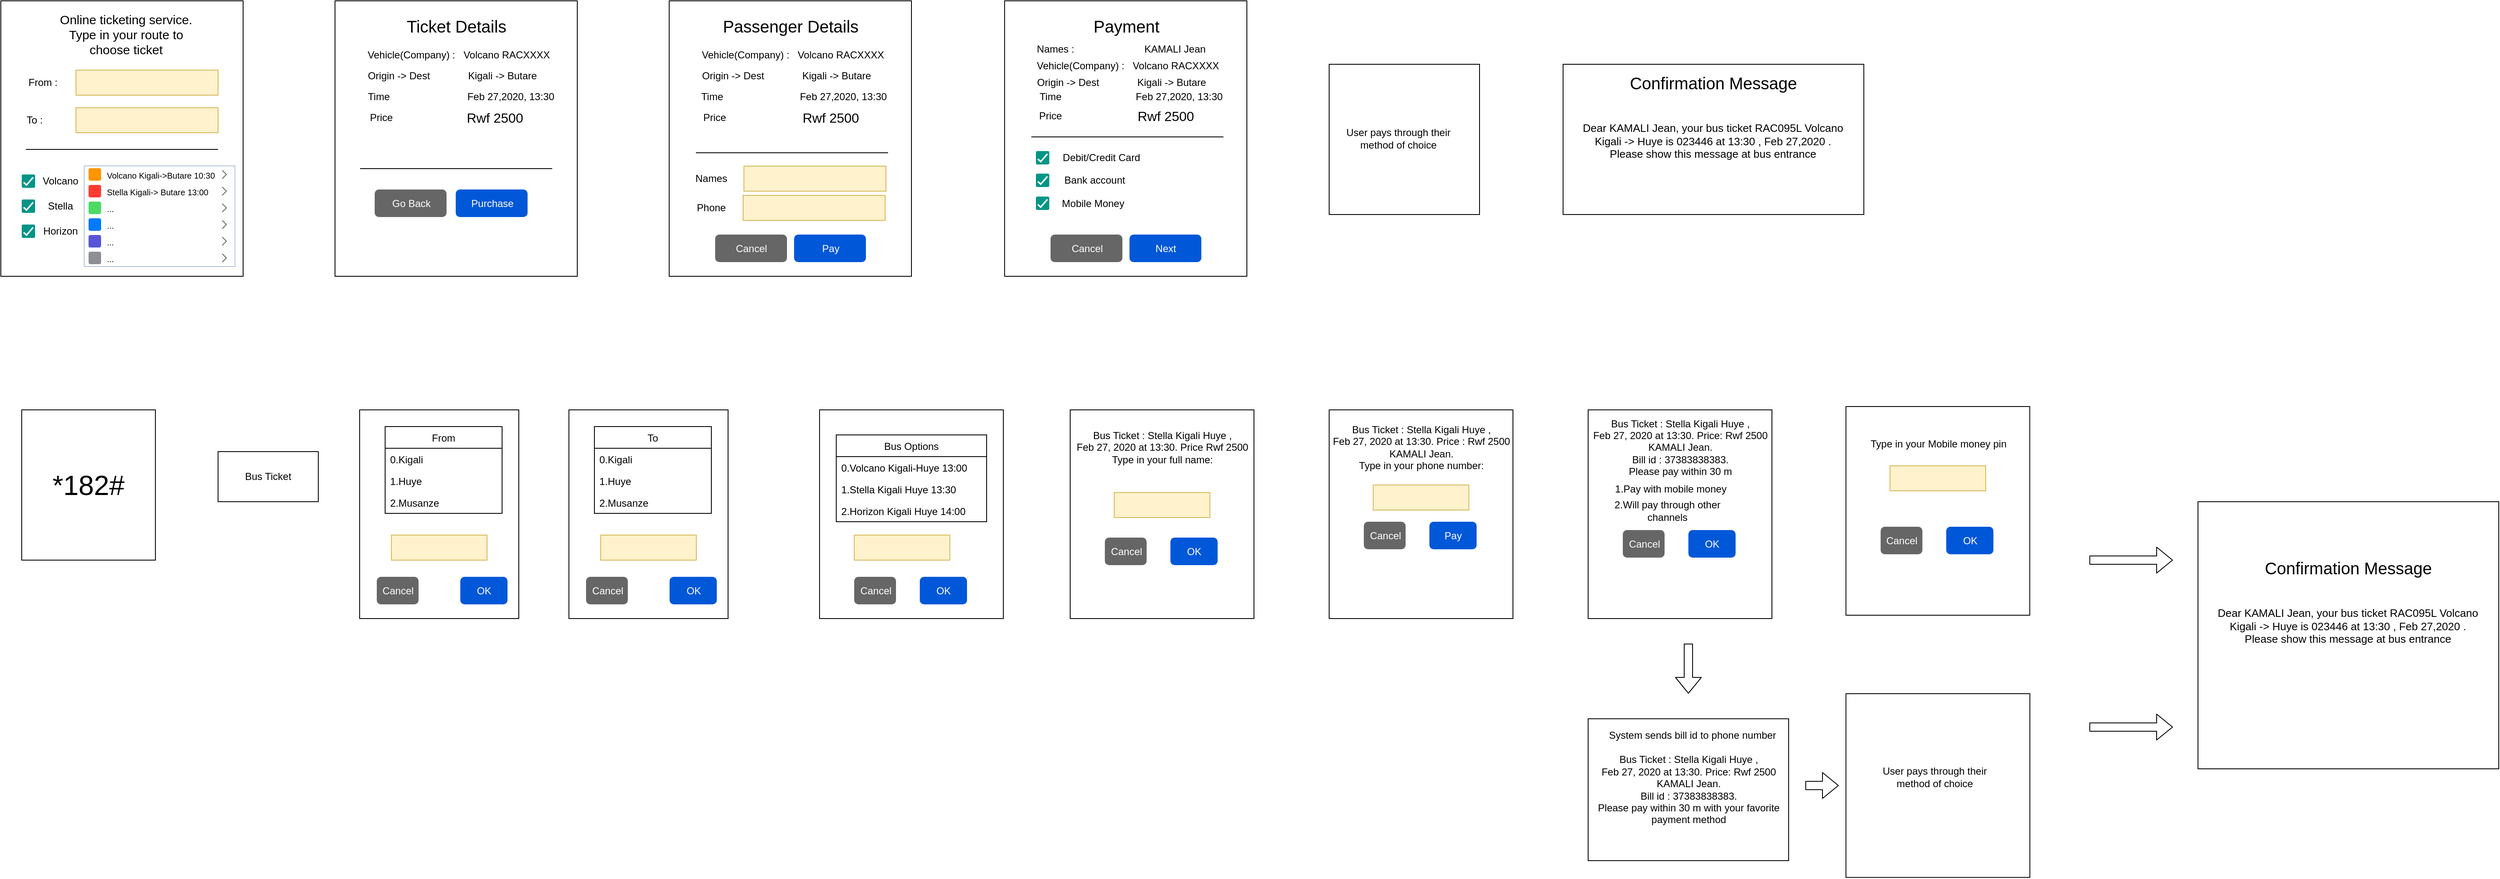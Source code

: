 <mxfile version="14.4.3" type="github">
  <diagram id="mRv1oApL9GqqJDqWDolJ" name="Page-1">
    <mxGraphModel dx="1038" dy="615" grid="1" gridSize="10" guides="1" tooltips="1" connect="1" arrows="1" fold="1" page="1" pageScale="1" pageWidth="3300" pageHeight="4681" math="0" shadow="0">
      <root>
        <mxCell id="0" />
        <mxCell id="1" parent="0" />
        <mxCell id="g60Rn7EZEvnT18-W6jvk-42" value="" style="rounded=0;whiteSpace=wrap;html=1;" parent="1" vertex="1">
          <mxGeometry x="1900" y="106" width="360" height="180" as="geometry" />
        </mxCell>
        <mxCell id="lNPg05Z-FwE8nWvxI-h8-1" value="" style="rounded=0;whiteSpace=wrap;html=1;" parent="1" vertex="1">
          <mxGeometry x="30" y="30" width="290" height="330" as="geometry" />
        </mxCell>
        <mxCell id="lNPg05Z-FwE8nWvxI-h8-3" value="From : " style="text;html=1;resizable=0;autosize=1;align=center;verticalAlign=middle;points=[];fillColor=none;strokeColor=none;rounded=0;" parent="1" vertex="1">
          <mxGeometry x="55" y="118" width="50" height="20" as="geometry" />
        </mxCell>
        <mxCell id="lNPg05Z-FwE8nWvxI-h8-4" value="To : " style="text;html=1;resizable=0;autosize=1;align=center;verticalAlign=middle;points=[];fillColor=none;strokeColor=none;rounded=0;" parent="1" vertex="1">
          <mxGeometry x="55" y="163" width="30" height="20" as="geometry" />
        </mxCell>
        <mxCell id="lNPg05Z-FwE8nWvxI-h8-5" value="" style="rounded=0;whiteSpace=wrap;html=1;fillColor=#fff2cc;strokeColor=#d6b656;" parent="1" vertex="1">
          <mxGeometry x="120" y="113" width="170" height="30" as="geometry" />
        </mxCell>
        <mxCell id="lNPg05Z-FwE8nWvxI-h8-6" value="" style="rounded=0;whiteSpace=wrap;html=1;fillColor=#fff2cc;strokeColor=#d6b656;" parent="1" vertex="1">
          <mxGeometry x="120" y="158" width="170" height="30" as="geometry" />
        </mxCell>
        <mxCell id="lNPg05Z-FwE8nWvxI-h8-7" value="" style="endArrow=none;html=1;" parent="1" edge="1">
          <mxGeometry width="50" height="50" relative="1" as="geometry">
            <mxPoint x="60" y="208" as="sourcePoint" />
            <mxPoint x="290" y="208" as="targetPoint" />
          </mxGeometry>
        </mxCell>
        <mxCell id="lNPg05Z-FwE8nWvxI-h8-8" value="" style="dashed=0;labelPosition=right;align=left;shape=mxgraph.gmdl.checkbox;strokeColor=none;fillColor=#009587;strokeWidth=2;aspect=fixed;" parent="1" vertex="1">
          <mxGeometry x="55" y="238" width="16" height="16" as="geometry" />
        </mxCell>
        <mxCell id="lNPg05Z-FwE8nWvxI-h8-9" value="" style="dashed=0;labelPosition=right;align=left;shape=mxgraph.gmdl.checkbox;strokeColor=none;fillColor=#009587;strokeWidth=2;aspect=fixed;" parent="1" vertex="1">
          <mxGeometry x="55" y="268" width="16" height="16" as="geometry" />
        </mxCell>
        <mxCell id="lNPg05Z-FwE8nWvxI-h8-10" value="" style="dashed=0;labelPosition=right;align=left;shape=mxgraph.gmdl.checkbox;strokeColor=none;fillColor=#009587;strokeWidth=2;aspect=fixed;" parent="1" vertex="1">
          <mxGeometry x="55" y="298" width="16" height="16" as="geometry" />
        </mxCell>
        <mxCell id="lNPg05Z-FwE8nWvxI-h8-11" value="Volcano" style="text;html=1;resizable=0;autosize=1;align=center;verticalAlign=middle;points=[];fillColor=none;strokeColor=none;rounded=0;" parent="1" vertex="1">
          <mxGeometry x="71" y="236" width="60" height="20" as="geometry" />
        </mxCell>
        <mxCell id="lNPg05Z-FwE8nWvxI-h8-12" value="Stella" style="text;html=1;resizable=0;autosize=1;align=center;verticalAlign=middle;points=[];fillColor=none;strokeColor=none;rounded=0;" parent="1" vertex="1">
          <mxGeometry x="81" y="266" width="40" height="20" as="geometry" />
        </mxCell>
        <mxCell id="lNPg05Z-FwE8nWvxI-h8-13" value="Horizon" style="text;html=1;resizable=0;autosize=1;align=center;verticalAlign=middle;points=[];fillColor=none;strokeColor=none;rounded=0;" parent="1" vertex="1">
          <mxGeometry x="71" y="296" width="60" height="20" as="geometry" />
        </mxCell>
        <mxCell id="lNPg05Z-FwE8nWvxI-h8-21" value="" style="shape=rect;strokeColor=#6c8ebf;fillColor=#dae8fc;shadow=0;" parent="1" vertex="1">
          <mxGeometry x="130" y="228" width="180" height="120" as="geometry" />
        </mxCell>
        <mxCell id="lNPg05Z-FwE8nWvxI-h8-22" value="Volcano Kigali-&gt;Butare 10:30" style="shape=rect;strokeColor=none;fontSize=10;fontColor=#000000;resizeWidth=1;align=left;spacingLeft=25;spacingTop=2;" parent="lNPg05Z-FwE8nWvxI-h8-21" vertex="1">
          <mxGeometry width="180" height="20" relative="1" as="geometry" />
        </mxCell>
        <mxCell id="lNPg05Z-FwE8nWvxI-h8-23" value="" style="shape=rect;rounded=1;rSize=3;strokeColor=none;fillColor=#FF9501;" parent="lNPg05Z-FwE8nWvxI-h8-22" vertex="1">
          <mxGeometry y="0.5" width="15" height="15" relative="1" as="geometry">
            <mxPoint x="5" y="-7.5" as="offset" />
          </mxGeometry>
        </mxCell>
        <mxCell id="lNPg05Z-FwE8nWvxI-h8-24" value="" style="shape=mxgraph.ios7.misc.right;strokeColor=#666666;" parent="lNPg05Z-FwE8nWvxI-h8-22" vertex="1">
          <mxGeometry x="1" y="0.5" width="5" height="10" relative="1" as="geometry">
            <mxPoint x="-15" y="-5" as="offset" />
          </mxGeometry>
        </mxCell>
        <mxCell id="lNPg05Z-FwE8nWvxI-h8-25" value="Stella Kigali-&gt; Butare 13:00" style="shape=rect;strokeColor=none;fontSize=10;fontColor=#000000;resizeWidth=1;align=left;spacingLeft=25;spacingTop=2;" parent="lNPg05Z-FwE8nWvxI-h8-21" vertex="1">
          <mxGeometry width="180" height="20" relative="1" as="geometry">
            <mxPoint y="20" as="offset" />
          </mxGeometry>
        </mxCell>
        <mxCell id="lNPg05Z-FwE8nWvxI-h8-26" value="" style="shape=rect;rounded=1;rSize=3;strokeColor=none;fillColor=#FF3B2F;" parent="lNPg05Z-FwE8nWvxI-h8-25" vertex="1">
          <mxGeometry y="0.5" width="15" height="15" relative="1" as="geometry">
            <mxPoint x="5" y="-7.5" as="offset" />
          </mxGeometry>
        </mxCell>
        <mxCell id="lNPg05Z-FwE8nWvxI-h8-27" value="" style="shape=mxgraph.ios7.misc.right;strokeColor=#666666;" parent="lNPg05Z-FwE8nWvxI-h8-25" vertex="1">
          <mxGeometry x="1" y="0.5" width="5" height="10" relative="1" as="geometry">
            <mxPoint x="-15" y="-5" as="offset" />
          </mxGeometry>
        </mxCell>
        <mxCell id="lNPg05Z-FwE8nWvxI-h8-28" value="..." style="shape=rect;strokeColor=none;fontSize=10;fontColor=#000000;resizeWidth=1;align=left;spacingLeft=25;spacingTop=2;" parent="lNPg05Z-FwE8nWvxI-h8-21" vertex="1">
          <mxGeometry width="180" height="20" relative="1" as="geometry">
            <mxPoint y="40" as="offset" />
          </mxGeometry>
        </mxCell>
        <mxCell id="lNPg05Z-FwE8nWvxI-h8-29" value="" style="shape=rect;rounded=1;rSize=3;strokeColor=none;fillColor=#4CDA64;" parent="lNPg05Z-FwE8nWvxI-h8-28" vertex="1">
          <mxGeometry y="0.5" width="15" height="15" relative="1" as="geometry">
            <mxPoint x="5" y="-7.5" as="offset" />
          </mxGeometry>
        </mxCell>
        <mxCell id="lNPg05Z-FwE8nWvxI-h8-30" value="" style="shape=mxgraph.ios7.misc.right;strokeColor=#666666;" parent="lNPg05Z-FwE8nWvxI-h8-28" vertex="1">
          <mxGeometry x="1" y="0.5" width="5" height="10" relative="1" as="geometry">
            <mxPoint x="-15" y="-5" as="offset" />
          </mxGeometry>
        </mxCell>
        <mxCell id="lNPg05Z-FwE8nWvxI-h8-31" value="..." style="shape=rect;strokeColor=none;fontSize=10;fontColor=#000000;resizeWidth=1;align=left;spacingLeft=25;spacingTop=2;" parent="lNPg05Z-FwE8nWvxI-h8-21" vertex="1">
          <mxGeometry width="180" height="20" relative="1" as="geometry">
            <mxPoint y="60" as="offset" />
          </mxGeometry>
        </mxCell>
        <mxCell id="lNPg05Z-FwE8nWvxI-h8-32" value="" style="shape=rect;rounded=1;rSize=3;strokeColor=none;fillColor=#007AFF;" parent="lNPg05Z-FwE8nWvxI-h8-31" vertex="1">
          <mxGeometry y="0.5" width="15" height="15" relative="1" as="geometry">
            <mxPoint x="5" y="-7.5" as="offset" />
          </mxGeometry>
        </mxCell>
        <mxCell id="lNPg05Z-FwE8nWvxI-h8-33" value="" style="shape=mxgraph.ios7.misc.right;strokeColor=#666666;" parent="lNPg05Z-FwE8nWvxI-h8-31" vertex="1">
          <mxGeometry x="1" y="0.5" width="5" height="10" relative="1" as="geometry">
            <mxPoint x="-15" y="-5" as="offset" />
          </mxGeometry>
        </mxCell>
        <mxCell id="lNPg05Z-FwE8nWvxI-h8-34" value="..." style="shape=rect;strokeColor=none;fontSize=10;fontColor=#000000;resizeWidth=1;align=left;spacingLeft=25;spacingTop=2;" parent="lNPg05Z-FwE8nWvxI-h8-21" vertex="1">
          <mxGeometry width="180" height="20" relative="1" as="geometry">
            <mxPoint y="80" as="offset" />
          </mxGeometry>
        </mxCell>
        <mxCell id="lNPg05Z-FwE8nWvxI-h8-35" value="" style="shape=rect;rounded=1;rSize=3;strokeColor=none;fillColor=#5855D6;" parent="lNPg05Z-FwE8nWvxI-h8-34" vertex="1">
          <mxGeometry y="0.5" width="15" height="15" relative="1" as="geometry">
            <mxPoint x="5" y="-7.5" as="offset" />
          </mxGeometry>
        </mxCell>
        <mxCell id="lNPg05Z-FwE8nWvxI-h8-36" value="" style="shape=mxgraph.ios7.misc.right;strokeColor=#666666;" parent="lNPg05Z-FwE8nWvxI-h8-34" vertex="1">
          <mxGeometry x="1" y="0.5" width="5" height="10" relative="1" as="geometry">
            <mxPoint x="-15" y="-5" as="offset" />
          </mxGeometry>
        </mxCell>
        <mxCell id="lNPg05Z-FwE8nWvxI-h8-37" value="..." style="shape=rect;strokeColor=none;fontSize=10;fontColor=#000000;resizeWidth=1;align=left;spacingLeft=25;spacingTop=2;" parent="lNPg05Z-FwE8nWvxI-h8-21" vertex="1">
          <mxGeometry width="180" height="20" relative="1" as="geometry">
            <mxPoint y="100" as="offset" />
          </mxGeometry>
        </mxCell>
        <mxCell id="lNPg05Z-FwE8nWvxI-h8-38" value="" style="shape=rect;rounded=1;rSize=3;strokeColor=none;fillColor=#8F8E94;" parent="lNPg05Z-FwE8nWvxI-h8-37" vertex="1">
          <mxGeometry y="0.5" width="15" height="15" relative="1" as="geometry">
            <mxPoint x="5" y="-7.5" as="offset" />
          </mxGeometry>
        </mxCell>
        <mxCell id="lNPg05Z-FwE8nWvxI-h8-39" value="" style="shape=mxgraph.ios7.misc.right;strokeColor=#666666;" parent="lNPg05Z-FwE8nWvxI-h8-37" vertex="1">
          <mxGeometry x="1" y="0.5" width="5" height="10" relative="1" as="geometry">
            <mxPoint x="-15" y="-5" as="offset" />
          </mxGeometry>
        </mxCell>
        <mxCell id="z6ciGfWp9YnBP6KKBopy-1" value="" style="rounded=0;whiteSpace=wrap;html=1;" parent="1" vertex="1">
          <mxGeometry x="430" y="30" width="290" height="330" as="geometry" />
        </mxCell>
        <mxCell id="z6ciGfWp9YnBP6KKBopy-2" value="&lt;font style=&quot;font-size: 20px&quot;&gt;Ticket Details&lt;/font&gt;" style="text;html=1;resizable=0;autosize=1;align=center;verticalAlign=middle;points=[];fillColor=none;strokeColor=none;rounded=0;strokeWidth=8;" parent="1" vertex="1">
          <mxGeometry x="510" y="50" width="130" height="20" as="geometry" />
        </mxCell>
        <mxCell id="z6ciGfWp9YnBP6KKBopy-7" value="" style="endArrow=none;html=1;" parent="1" edge="1">
          <mxGeometry width="50" height="50" relative="1" as="geometry">
            <mxPoint x="460" y="231" as="sourcePoint" />
            <mxPoint x="690" y="231" as="targetPoint" />
          </mxGeometry>
        </mxCell>
        <mxCell id="z6ciGfWp9YnBP6KKBopy-33" value="Volcano RACXXXX" style="text;html=1;resizable=0;autosize=1;align=center;verticalAlign=middle;points=[];fillColor=none;strokeColor=none;rounded=0;" parent="1" vertex="1">
          <mxGeometry x="579.5" y="85" width="110" height="20" as="geometry" />
        </mxCell>
        <mxCell id="z6ciGfWp9YnBP6KKBopy-34" value="Vehicle(Company) :" style="text;html=1;resizable=0;autosize=1;align=center;verticalAlign=middle;points=[];fillColor=none;strokeColor=none;rounded=0;" parent="1" vertex="1">
          <mxGeometry x="460.5" y="85" width="120" height="20" as="geometry" />
        </mxCell>
        <mxCell id="z6ciGfWp9YnBP6KKBopy-35" value="Kigali -&amp;gt; Butare" style="text;html=1;resizable=0;autosize=1;align=center;verticalAlign=middle;points=[];fillColor=none;strokeColor=none;rounded=0;" parent="1" vertex="1">
          <mxGeometry x="579.5" y="110" width="100" height="20" as="geometry" />
        </mxCell>
        <mxCell id="z6ciGfWp9YnBP6KKBopy-36" value="Origin -&amp;gt; Dest" style="text;html=1;resizable=0;autosize=1;align=center;verticalAlign=middle;points=[];fillColor=none;strokeColor=none;rounded=0;" parent="1" vertex="1">
          <mxGeometry x="460.5" y="110" width="90" height="20" as="geometry" />
        </mxCell>
        <mxCell id="z6ciGfWp9YnBP6KKBopy-37" value="&lt;font style=&quot;font-size: 16px&quot;&gt;Rwf 2500&lt;/font&gt;" style="text;html=1;resizable=0;autosize=1;align=center;verticalAlign=middle;points=[];fillColor=none;strokeColor=none;rounded=0;" parent="1" vertex="1">
          <mxGeometry x="580.5" y="160" width="80" height="20" as="geometry" />
        </mxCell>
        <mxCell id="z6ciGfWp9YnBP6KKBopy-38" value="Price" style="text;html=1;resizable=0;autosize=1;align=center;verticalAlign=middle;points=[];fillColor=none;strokeColor=none;rounded=0;" parent="1" vertex="1">
          <mxGeometry x="465" y="160" width="40" height="20" as="geometry" />
        </mxCell>
        <mxCell id="z6ciGfWp9YnBP6KKBopy-40" value="Purchase" style="rounded=1;fillColor=#0057D8;align=center;strokeColor=none;html=1;fontColor=#ffffff;fontSize=12" parent="1" vertex="1">
          <mxGeometry x="574.5" y="256" width="86" height="33" as="geometry" />
        </mxCell>
        <mxCell id="z6ciGfWp9YnBP6KKBopy-42" value="Go Back" style="rounded=1;fillColor=#666666;align=center;strokeColor=none;html=1;fontColor=#ffffff;fontSize=12" parent="1" vertex="1">
          <mxGeometry x="477.5" y="256" width="86" height="33" as="geometry" />
        </mxCell>
        <mxCell id="z6ciGfWp9YnBP6KKBopy-43" value="" style="rounded=0;whiteSpace=wrap;html=1;" parent="1" vertex="1">
          <mxGeometry x="830" y="30" width="290" height="330" as="geometry" />
        </mxCell>
        <mxCell id="z6ciGfWp9YnBP6KKBopy-44" value="&lt;font style=&quot;font-size: 20px&quot;&gt;Passenger Details&lt;/font&gt;" style="text;html=1;resizable=0;autosize=1;align=center;verticalAlign=middle;points=[];fillColor=none;strokeColor=none;rounded=0;strokeWidth=8;" parent="1" vertex="1">
          <mxGeometry x="885" y="50" width="180" height="20" as="geometry" />
        </mxCell>
        <mxCell id="z6ciGfWp9YnBP6KKBopy-45" value="" style="endArrow=none;html=1;" parent="1" edge="1">
          <mxGeometry width="50" height="50" relative="1" as="geometry">
            <mxPoint x="862" y="212" as="sourcePoint" />
            <mxPoint x="1092" y="212" as="targetPoint" />
          </mxGeometry>
        </mxCell>
        <mxCell id="z6ciGfWp9YnBP6KKBopy-46" value="Volcano RACXXXX" style="text;html=1;resizable=0;autosize=1;align=center;verticalAlign=middle;points=[];fillColor=none;strokeColor=none;rounded=0;" parent="1" vertex="1">
          <mxGeometry x="979.5" y="85" width="110" height="20" as="geometry" />
        </mxCell>
        <mxCell id="z6ciGfWp9YnBP6KKBopy-47" value="Vehicle(Company) :" style="text;html=1;resizable=0;autosize=1;align=center;verticalAlign=middle;points=[];fillColor=none;strokeColor=none;rounded=0;" parent="1" vertex="1">
          <mxGeometry x="860.5" y="85" width="120" height="20" as="geometry" />
        </mxCell>
        <mxCell id="z6ciGfWp9YnBP6KKBopy-48" value="Kigali -&amp;gt; Butare" style="text;html=1;resizable=0;autosize=1;align=center;verticalAlign=middle;points=[];fillColor=none;strokeColor=none;rounded=0;" parent="1" vertex="1">
          <mxGeometry x="979.5" y="110" width="100" height="20" as="geometry" />
        </mxCell>
        <mxCell id="z6ciGfWp9YnBP6KKBopy-49" value="Origin -&amp;gt; Dest" style="text;html=1;resizable=0;autosize=1;align=center;verticalAlign=middle;points=[];fillColor=none;strokeColor=none;rounded=0;" parent="1" vertex="1">
          <mxGeometry x="860.5" y="110" width="90" height="20" as="geometry" />
        </mxCell>
        <mxCell id="z6ciGfWp9YnBP6KKBopy-50" value="&lt;font style=&quot;font-size: 16px&quot;&gt;Rwf 2500&lt;/font&gt;" style="text;html=1;resizable=0;autosize=1;align=center;verticalAlign=middle;points=[];fillColor=none;strokeColor=none;rounded=0;" parent="1" vertex="1">
          <mxGeometry x="982.5" y="160" width="80" height="20" as="geometry" />
        </mxCell>
        <mxCell id="z6ciGfWp9YnBP6KKBopy-51" value="Price" style="text;html=1;resizable=0;autosize=1;align=center;verticalAlign=middle;points=[];fillColor=none;strokeColor=none;rounded=0;" parent="1" vertex="1">
          <mxGeometry x="864" y="160" width="40" height="20" as="geometry" />
        </mxCell>
        <mxCell id="z6ciGfWp9YnBP6KKBopy-52" value="Pay" style="rounded=1;fillColor=#0057D8;align=center;strokeColor=none;html=1;fontColor=#ffffff;fontSize=12" parent="1" vertex="1">
          <mxGeometry x="979.5" y="310" width="86" height="33" as="geometry" />
        </mxCell>
        <mxCell id="z6ciGfWp9YnBP6KKBopy-53" value="Cancel" style="rounded=1;fillColor=#666666;align=center;strokeColor=none;html=1;fontColor=#ffffff;fontSize=12" parent="1" vertex="1">
          <mxGeometry x="885" y="310" width="86" height="33" as="geometry" />
        </mxCell>
        <mxCell id="z6ciGfWp9YnBP6KKBopy-54" value="&lt;font style=&quot;font-size: 12px&quot;&gt;Feb 27,2020, 13:30&lt;/font&gt;" style="text;html=1;resizable=0;autosize=1;align=center;verticalAlign=middle;points=[];fillColor=none;strokeColor=none;rounded=0;" parent="1" vertex="1">
          <mxGeometry x="579.5" y="135" width="120" height="20" as="geometry" />
        </mxCell>
        <mxCell id="z6ciGfWp9YnBP6KKBopy-55" value="Time" style="text;html=1;resizable=0;autosize=1;align=center;verticalAlign=middle;points=[];fillColor=none;strokeColor=none;rounded=0;" parent="1" vertex="1">
          <mxGeometry x="462" y="135" width="40" height="20" as="geometry" />
        </mxCell>
        <mxCell id="z6ciGfWp9YnBP6KKBopy-56" value="&lt;font style=&quot;font-size: 12px&quot;&gt;Feb 27,2020, 13:30&lt;/font&gt;" style="text;html=1;resizable=0;autosize=1;align=center;verticalAlign=middle;points=[];fillColor=none;strokeColor=none;rounded=0;" parent="1" vertex="1">
          <mxGeometry x="978" y="135" width="120" height="20" as="geometry" />
        </mxCell>
        <mxCell id="z6ciGfWp9YnBP6KKBopy-57" value="Time" style="text;html=1;resizable=0;autosize=1;align=center;verticalAlign=middle;points=[];fillColor=none;strokeColor=none;rounded=0;" parent="1" vertex="1">
          <mxGeometry x="860.5" y="135" width="40" height="20" as="geometry" />
        </mxCell>
        <mxCell id="z6ciGfWp9YnBP6KKBopy-58" value="Names" style="text;html=1;resizable=0;autosize=1;align=center;verticalAlign=middle;points=[];fillColor=none;strokeColor=none;rounded=0;" parent="1" vertex="1">
          <mxGeometry x="854.5" y="233" width="50" height="20" as="geometry" />
        </mxCell>
        <mxCell id="z6ciGfWp9YnBP6KKBopy-59" value="Phone" style="text;html=1;resizable=0;autosize=1;align=center;verticalAlign=middle;points=[];fillColor=none;strokeColor=none;rounded=0;" parent="1" vertex="1">
          <mxGeometry x="854.5" y="268" width="50" height="20" as="geometry" />
        </mxCell>
        <mxCell id="z6ciGfWp9YnBP6KKBopy-60" value="" style="rounded=0;whiteSpace=wrap;html=1;fillColor=#fff2cc;strokeColor=#d6b656;" parent="1" vertex="1">
          <mxGeometry x="919.5" y="228" width="170" height="30" as="geometry" />
        </mxCell>
        <mxCell id="z6ciGfWp9YnBP6KKBopy-61" value="" style="rounded=0;whiteSpace=wrap;html=1;fillColor=#fff2cc;strokeColor=#d6b656;" parent="1" vertex="1">
          <mxGeometry x="918.5" y="263" width="170" height="30" as="geometry" />
        </mxCell>
        <mxCell id="z6ciGfWp9YnBP6KKBopy-65" value="&lt;font style=&quot;font-size: 33px&quot;&gt;*182#&lt;/font&gt;" style="rounded=0;whiteSpace=wrap;html=1;strokeWidth=1;fillColor=#FFFFFF;strokeColor=#000000;" parent="1" vertex="1">
          <mxGeometry x="55" y="520" width="160" height="180" as="geometry" />
        </mxCell>
        <mxCell id="z6ciGfWp9YnBP6KKBopy-66" value="Bus Ticket" style="rounded=0;whiteSpace=wrap;html=1;strokeColor=#000000;strokeWidth=1;fillColor=#FFFFFF;" parent="1" vertex="1">
          <mxGeometry x="290" y="570" width="120" height="60" as="geometry" />
        </mxCell>
        <mxCell id="z6ciGfWp9YnBP6KKBopy-67" value="" style="rounded=0;whiteSpace=wrap;html=1;strokeColor=#000000;strokeWidth=1;fillColor=#FFFFFF;" parent="1" vertex="1">
          <mxGeometry x="459.5" y="520" width="190.5" height="250" as="geometry" />
        </mxCell>
        <mxCell id="z6ciGfWp9YnBP6KKBopy-70" value="From" style="swimlane;fontStyle=0;childLayout=stackLayout;horizontal=1;startSize=26;fillColor=none;horizontalStack=0;resizeParent=1;resizeParentMax=0;resizeLast=0;collapsible=1;marginBottom=0;strokeColor=#000000;strokeWidth=1;" parent="1" vertex="1">
          <mxGeometry x="490" y="540" width="140" height="104" as="geometry">
            <mxRectangle x="720" y="540" width="60" height="26" as="alternateBounds" />
          </mxGeometry>
        </mxCell>
        <mxCell id="z6ciGfWp9YnBP6KKBopy-71" value="0.Kigali" style="text;strokeColor=none;fillColor=none;align=left;verticalAlign=top;spacingLeft=4;spacingRight=4;overflow=hidden;rotatable=0;points=[[0,0.5],[1,0.5]];portConstraint=eastwest;" parent="z6ciGfWp9YnBP6KKBopy-70" vertex="1">
          <mxGeometry y="26" width="140" height="26" as="geometry" />
        </mxCell>
        <mxCell id="z6ciGfWp9YnBP6KKBopy-72" value="1.Huye&#xa;" style="text;strokeColor=none;fillColor=none;align=left;verticalAlign=top;spacingLeft=4;spacingRight=4;overflow=hidden;rotatable=0;points=[[0,0.5],[1,0.5]];portConstraint=eastwest;" parent="z6ciGfWp9YnBP6KKBopy-70" vertex="1">
          <mxGeometry y="52" width="140" height="26" as="geometry" />
        </mxCell>
        <mxCell id="z6ciGfWp9YnBP6KKBopy-73" value="2.Musanze" style="text;strokeColor=none;fillColor=none;align=left;verticalAlign=top;spacingLeft=4;spacingRight=4;overflow=hidden;rotatable=0;points=[[0,0.5],[1,0.5]];portConstraint=eastwest;" parent="z6ciGfWp9YnBP6KKBopy-70" vertex="1">
          <mxGeometry y="78" width="140" height="26" as="geometry" />
        </mxCell>
        <mxCell id="z6ciGfWp9YnBP6KKBopy-75" value="" style="rounded=0;whiteSpace=wrap;html=1;fillColor=#fff2cc;strokeColor=#d6b656;" parent="1" vertex="1">
          <mxGeometry x="497.5" y="670" width="114.5" height="30" as="geometry" />
        </mxCell>
        <mxCell id="z6ciGfWp9YnBP6KKBopy-79" value="OK" style="rounded=1;fillColor=#0057D8;align=center;strokeColor=none;html=1;fontColor=#ffffff;fontSize=12" parent="1" vertex="1">
          <mxGeometry x="580" y="720" width="56.5" height="33" as="geometry" />
        </mxCell>
        <mxCell id="z6ciGfWp9YnBP6KKBopy-80" value="Cancel" style="rounded=1;fillColor=#666666;align=center;strokeColor=none;html=1;fontColor=#ffffff;fontSize=12" parent="1" vertex="1">
          <mxGeometry x="480" y="720" width="50" height="33" as="geometry" />
        </mxCell>
        <mxCell id="z6ciGfWp9YnBP6KKBopy-81" value="" style="rounded=0;whiteSpace=wrap;html=1;strokeColor=#000000;strokeWidth=1;fillColor=#FFFFFF;" parent="1" vertex="1">
          <mxGeometry x="710" y="520" width="190.5" height="250" as="geometry" />
        </mxCell>
        <mxCell id="z6ciGfWp9YnBP6KKBopy-82" value="To" style="swimlane;fontStyle=0;childLayout=stackLayout;horizontal=1;startSize=26;fillColor=none;horizontalStack=0;resizeParent=1;resizeParentMax=0;resizeLast=0;collapsible=1;marginBottom=0;strokeColor=#000000;strokeWidth=1;" parent="1" vertex="1">
          <mxGeometry x="740.5" y="540" width="140" height="104" as="geometry">
            <mxRectangle x="720" y="540" width="60" height="26" as="alternateBounds" />
          </mxGeometry>
        </mxCell>
        <mxCell id="z6ciGfWp9YnBP6KKBopy-83" value="0.Kigali" style="text;strokeColor=none;fillColor=none;align=left;verticalAlign=top;spacingLeft=4;spacingRight=4;overflow=hidden;rotatable=0;points=[[0,0.5],[1,0.5]];portConstraint=eastwest;" parent="z6ciGfWp9YnBP6KKBopy-82" vertex="1">
          <mxGeometry y="26" width="140" height="26" as="geometry" />
        </mxCell>
        <mxCell id="z6ciGfWp9YnBP6KKBopy-84" value="1.Huye&#xa;" style="text;strokeColor=none;fillColor=none;align=left;verticalAlign=top;spacingLeft=4;spacingRight=4;overflow=hidden;rotatable=0;points=[[0,0.5],[1,0.5]];portConstraint=eastwest;" parent="z6ciGfWp9YnBP6KKBopy-82" vertex="1">
          <mxGeometry y="52" width="140" height="26" as="geometry" />
        </mxCell>
        <mxCell id="z6ciGfWp9YnBP6KKBopy-85" value="2.Musanze" style="text;strokeColor=none;fillColor=none;align=left;verticalAlign=top;spacingLeft=4;spacingRight=4;overflow=hidden;rotatable=0;points=[[0,0.5],[1,0.5]];portConstraint=eastwest;" parent="z6ciGfWp9YnBP6KKBopy-82" vertex="1">
          <mxGeometry y="78" width="140" height="26" as="geometry" />
        </mxCell>
        <mxCell id="z6ciGfWp9YnBP6KKBopy-86" value="" style="rounded=0;whiteSpace=wrap;html=1;fillColor=#fff2cc;strokeColor=#d6b656;" parent="1" vertex="1">
          <mxGeometry x="748" y="670" width="114.5" height="30" as="geometry" />
        </mxCell>
        <mxCell id="z6ciGfWp9YnBP6KKBopy-87" value="OK" style="rounded=1;fillColor=#0057D8;align=center;strokeColor=none;html=1;fontColor=#ffffff;fontSize=12" parent="1" vertex="1">
          <mxGeometry x="830.5" y="720" width="56.5" height="33" as="geometry" />
        </mxCell>
        <mxCell id="z6ciGfWp9YnBP6KKBopy-88" value="Cancel" style="rounded=1;fillColor=#666666;align=center;strokeColor=none;html=1;fontColor=#ffffff;fontSize=12" parent="1" vertex="1">
          <mxGeometry x="730.5" y="720" width="50" height="33" as="geometry" />
        </mxCell>
        <mxCell id="z6ciGfWp9YnBP6KKBopy-89" value="" style="rounded=0;whiteSpace=wrap;html=1;strokeColor=#000000;strokeWidth=1;fillColor=#FFFFFF;" parent="1" vertex="1">
          <mxGeometry x="1010" y="520" width="220" height="250" as="geometry" />
        </mxCell>
        <mxCell id="z6ciGfWp9YnBP6KKBopy-90" value="Bus Options" style="swimlane;fontStyle=0;childLayout=stackLayout;horizontal=1;startSize=26;fillColor=none;horizontalStack=0;resizeParent=1;resizeParentMax=0;resizeLast=0;collapsible=1;marginBottom=0;strokeColor=#000000;strokeWidth=1;" parent="1" vertex="1">
          <mxGeometry x="1030" y="550" width="180" height="104" as="geometry">
            <mxRectangle x="720" y="540" width="60" height="26" as="alternateBounds" />
          </mxGeometry>
        </mxCell>
        <mxCell id="z6ciGfWp9YnBP6KKBopy-91" value="0.Volcano Kigali-Huye 13:00" style="text;strokeColor=none;fillColor=none;align=left;verticalAlign=top;spacingLeft=4;spacingRight=4;overflow=hidden;rotatable=0;points=[[0,0.5],[1,0.5]];portConstraint=eastwest;" parent="z6ciGfWp9YnBP6KKBopy-90" vertex="1">
          <mxGeometry y="26" width="180" height="26" as="geometry" />
        </mxCell>
        <mxCell id="z6ciGfWp9YnBP6KKBopy-92" value="1.Stella Kigali Huye 13:30&#xa;" style="text;strokeColor=none;fillColor=none;align=left;verticalAlign=top;spacingLeft=4;spacingRight=4;overflow=hidden;rotatable=0;points=[[0,0.5],[1,0.5]];portConstraint=eastwest;" parent="z6ciGfWp9YnBP6KKBopy-90" vertex="1">
          <mxGeometry y="52" width="180" height="26" as="geometry" />
        </mxCell>
        <mxCell id="z6ciGfWp9YnBP6KKBopy-93" value="2.Horizon Kigali Huye 14:00" style="text;strokeColor=none;fillColor=none;align=left;verticalAlign=top;spacingLeft=4;spacingRight=4;overflow=hidden;rotatable=0;points=[[0,0.5],[1,0.5]];portConstraint=eastwest;" parent="z6ciGfWp9YnBP6KKBopy-90" vertex="1">
          <mxGeometry y="78" width="180" height="26" as="geometry" />
        </mxCell>
        <mxCell id="z6ciGfWp9YnBP6KKBopy-94" value="" style="rounded=0;whiteSpace=wrap;html=1;fillColor=#fff2cc;strokeColor=#d6b656;" parent="1" vertex="1">
          <mxGeometry x="1051.5" y="670" width="114.5" height="30" as="geometry" />
        </mxCell>
        <mxCell id="z6ciGfWp9YnBP6KKBopy-95" value="OK" style="rounded=1;fillColor=#0057D8;align=center;strokeColor=none;html=1;fontColor=#ffffff;fontSize=12" parent="1" vertex="1">
          <mxGeometry x="1130" y="720" width="56.5" height="33" as="geometry" />
        </mxCell>
        <mxCell id="z6ciGfWp9YnBP6KKBopy-96" value="Cancel" style="rounded=1;fillColor=#666666;align=center;strokeColor=none;html=1;fontColor=#ffffff;fontSize=12" parent="1" vertex="1">
          <mxGeometry x="1051.5" y="720" width="50" height="33" as="geometry" />
        </mxCell>
        <mxCell id="z6ciGfWp9YnBP6KKBopy-97" value="" style="rounded=0;whiteSpace=wrap;html=1;strokeColor=#000000;strokeWidth=1;fillColor=#FFFFFF;" parent="1" vertex="1">
          <mxGeometry x="1310" y="520" width="220" height="250" as="geometry" />
        </mxCell>
        <mxCell id="z6ciGfWp9YnBP6KKBopy-102" value="" style="rounded=0;whiteSpace=wrap;html=1;fillColor=#fff2cc;strokeColor=#d6b656;" parent="1" vertex="1">
          <mxGeometry x="1362.75" y="619" width="114.5" height="30" as="geometry" />
        </mxCell>
        <mxCell id="z6ciGfWp9YnBP6KKBopy-103" value="OK" style="rounded=1;fillColor=#0057D8;align=center;strokeColor=none;html=1;fontColor=#ffffff;fontSize=12" parent="1" vertex="1">
          <mxGeometry x="1430" y="673" width="56.5" height="33" as="geometry" />
        </mxCell>
        <mxCell id="z6ciGfWp9YnBP6KKBopy-104" value="Cancel" style="rounded=1;fillColor=#666666;align=center;strokeColor=none;html=1;fontColor=#ffffff;fontSize=12" parent="1" vertex="1">
          <mxGeometry x="1351.5" y="673" width="50" height="33" as="geometry" />
        </mxCell>
        <mxCell id="z6ciGfWp9YnBP6KKBopy-105" value="&lt;div&gt;Bus Ticket : Stella Kigali Huye ,&lt;/div&gt;&lt;div&gt; Feb 27, 2020 at 13:30. Price Rwf 2500&lt;br&gt;&lt;/div&gt;&lt;div&gt;Type in your full name: &lt;br&gt;&lt;/div&gt;" style="text;html=1;resizable=0;autosize=1;align=center;verticalAlign=middle;points=[];fillColor=none;strokeColor=none;rounded=0;" parent="1" vertex="1">
          <mxGeometry x="1315" y="540" width="210" height="50" as="geometry" />
        </mxCell>
        <mxCell id="z6ciGfWp9YnBP6KKBopy-107" value="" style="rounded=0;whiteSpace=wrap;html=1;strokeColor=#000000;strokeWidth=1;fillColor=#FFFFFF;" parent="1" vertex="1">
          <mxGeometry x="1620" y="520" width="220" height="250" as="geometry" />
        </mxCell>
        <mxCell id="z6ciGfWp9YnBP6KKBopy-108" value="" style="rounded=0;whiteSpace=wrap;html=1;fillColor=#fff2cc;strokeColor=#d6b656;" parent="1" vertex="1">
          <mxGeometry x="1672.75" y="610" width="114.5" height="30" as="geometry" />
        </mxCell>
        <mxCell id="z6ciGfWp9YnBP6KKBopy-109" value="Pay" style="rounded=1;fillColor=#0057D8;align=center;strokeColor=none;html=1;fontColor=#ffffff;fontSize=12" parent="1" vertex="1">
          <mxGeometry x="1740" y="654" width="56.5" height="33" as="geometry" />
        </mxCell>
        <mxCell id="z6ciGfWp9YnBP6KKBopy-110" value="Cancel" style="rounded=1;fillColor=#666666;align=center;strokeColor=none;html=1;fontColor=#ffffff;fontSize=12" parent="1" vertex="1">
          <mxGeometry x="1661.5" y="654" width="50" height="33" as="geometry" />
        </mxCell>
        <mxCell id="z6ciGfWp9YnBP6KKBopy-111" value="&lt;div&gt;Bus Ticket : Stella Kigali Huye ,&lt;/div&gt;&lt;div&gt; Feb 27, 2020 at 13:30. Price : Rwf 2500&lt;br&gt;&lt;/div&gt;&lt;div&gt;KAMALI Jean. &lt;br&gt;&lt;/div&gt;&lt;div&gt;Type in your phone number: &lt;br&gt;&lt;/div&gt;" style="text;html=1;resizable=0;autosize=1;align=center;verticalAlign=middle;points=[];fillColor=none;strokeColor=none;rounded=0;" parent="1" vertex="1">
          <mxGeometry x="1620" y="535" width="220" height="60" as="geometry" />
        </mxCell>
        <mxCell id="z6ciGfWp9YnBP6KKBopy-112" value="" style="rounded=0;whiteSpace=wrap;html=1;strokeColor=#000000;strokeWidth=1;fillColor=#FFFFFF;" parent="1" vertex="1">
          <mxGeometry x="1930" y="520" width="220" height="250" as="geometry" />
        </mxCell>
        <mxCell id="z6ciGfWp9YnBP6KKBopy-114" value="OK" style="rounded=1;fillColor=#0057D8;align=center;strokeColor=none;html=1;fontColor=#ffffff;fontSize=12" parent="1" vertex="1">
          <mxGeometry x="2050" y="664" width="56.5" height="33" as="geometry" />
        </mxCell>
        <mxCell id="z6ciGfWp9YnBP6KKBopy-115" value="Cancel" style="rounded=1;fillColor=#666666;align=center;strokeColor=none;html=1;fontColor=#ffffff;fontSize=12" parent="1" vertex="1">
          <mxGeometry x="1971.5" y="664" width="50" height="33" as="geometry" />
        </mxCell>
        <mxCell id="z6ciGfWp9YnBP6KKBopy-116" value="&lt;div&gt;Bus Ticket : Stella Kigali Huye ,&lt;/div&gt;&lt;div&gt; Feb 27, 2020 at 13:30. Price: Rwf 2500&lt;br&gt;&lt;/div&gt;&lt;div&gt;KAMALI Jean. &lt;br&gt;&lt;/div&gt;&lt;div&gt;Bill id : 37383838383.&lt;/div&gt;&lt;div&gt;Please pay within 30 m&lt;br&gt;&lt;/div&gt;" style="text;html=1;resizable=0;autosize=1;align=center;verticalAlign=middle;points=[];fillColor=none;strokeColor=none;rounded=0;" parent="1" vertex="1">
          <mxGeometry x="1930" y="525" width="220" height="80" as="geometry" />
        </mxCell>
        <mxCell id="g60Rn7EZEvnT18-W6jvk-1" value="&lt;font style=&quot;font-size: 15px&quot;&gt;Online ticketing service. Type in your route to choose ticket&lt;/font&gt;" style="text;html=1;strokeColor=none;fillColor=none;align=center;verticalAlign=middle;whiteSpace=wrap;rounded=0;" parent="1" vertex="1">
          <mxGeometry x="85" y="60" width="190" height="20" as="geometry" />
        </mxCell>
        <mxCell id="g60Rn7EZEvnT18-W6jvk-2" value="" style="rounded=0;whiteSpace=wrap;html=1;" parent="1" vertex="1">
          <mxGeometry x="1231.5" y="30" width="290" height="330" as="geometry" />
        </mxCell>
        <mxCell id="g60Rn7EZEvnT18-W6jvk-3" value="&lt;font style=&quot;font-size: 20px&quot;&gt;Payment&lt;/font&gt;" style="text;html=1;resizable=0;autosize=1;align=center;verticalAlign=middle;points=[];fillColor=none;strokeColor=none;rounded=0;strokeWidth=8;" parent="1" vertex="1">
          <mxGeometry x="1331.5" y="50" width="90" height="20" as="geometry" />
        </mxCell>
        <mxCell id="g60Rn7EZEvnT18-W6jvk-4" value="" style="endArrow=none;html=1;" parent="1" edge="1">
          <mxGeometry width="50" height="50" relative="1" as="geometry">
            <mxPoint x="1263.5" y="193" as="sourcePoint" />
            <mxPoint x="1493.5" y="193" as="targetPoint" />
          </mxGeometry>
        </mxCell>
        <mxCell id="g60Rn7EZEvnT18-W6jvk-5" value="Volcano RACXXXX" style="text;html=1;resizable=0;autosize=1;align=center;verticalAlign=middle;points=[];fillColor=none;strokeColor=none;rounded=0;" parent="1" vertex="1">
          <mxGeometry x="1381" y="98" width="110" height="20" as="geometry" />
        </mxCell>
        <mxCell id="g60Rn7EZEvnT18-W6jvk-6" value="Vehicle(Company) :" style="text;html=1;resizable=0;autosize=1;align=center;verticalAlign=middle;points=[];fillColor=none;strokeColor=none;rounded=0;" parent="1" vertex="1">
          <mxGeometry x="1262" y="98" width="120" height="20" as="geometry" />
        </mxCell>
        <mxCell id="g60Rn7EZEvnT18-W6jvk-7" value="Kigali -&amp;gt; Butare" style="text;html=1;resizable=0;autosize=1;align=center;verticalAlign=middle;points=[];fillColor=none;strokeColor=none;rounded=0;" parent="1" vertex="1">
          <mxGeometry x="1381" y="118" width="100" height="20" as="geometry" />
        </mxCell>
        <mxCell id="g60Rn7EZEvnT18-W6jvk-8" value="Origin -&amp;gt; Dest" style="text;html=1;resizable=0;autosize=1;align=center;verticalAlign=middle;points=[];fillColor=none;strokeColor=none;rounded=0;" parent="1" vertex="1">
          <mxGeometry x="1262" y="118" width="90" height="20" as="geometry" />
        </mxCell>
        <mxCell id="g60Rn7EZEvnT18-W6jvk-9" value="&lt;font style=&quot;font-size: 16px&quot;&gt;Rwf 2500&lt;/font&gt;" style="text;html=1;resizable=0;autosize=1;align=center;verticalAlign=middle;points=[];fillColor=none;strokeColor=none;rounded=0;" parent="1" vertex="1">
          <mxGeometry x="1384" y="158" width="80" height="20" as="geometry" />
        </mxCell>
        <mxCell id="g60Rn7EZEvnT18-W6jvk-10" value="Price" style="text;html=1;resizable=0;autosize=1;align=center;verticalAlign=middle;points=[];fillColor=none;strokeColor=none;rounded=0;" parent="1" vertex="1">
          <mxGeometry x="1265.5" y="158" width="40" height="20" as="geometry" />
        </mxCell>
        <mxCell id="g60Rn7EZEvnT18-W6jvk-11" value="Next" style="rounded=1;fillColor=#0057D8;align=center;strokeColor=none;html=1;fontColor=#ffffff;fontSize=12" parent="1" vertex="1">
          <mxGeometry x="1381" y="310" width="86" height="33" as="geometry" />
        </mxCell>
        <mxCell id="g60Rn7EZEvnT18-W6jvk-12" value="Cancel" style="rounded=1;fillColor=#666666;align=center;strokeColor=none;html=1;fontColor=#ffffff;fontSize=12" parent="1" vertex="1">
          <mxGeometry x="1286.5" y="310" width="86" height="33" as="geometry" />
        </mxCell>
        <mxCell id="g60Rn7EZEvnT18-W6jvk-13" value="&lt;font style=&quot;font-size: 12px&quot;&gt;Feb 27,2020, 13:30&lt;/font&gt;" style="text;html=1;resizable=0;autosize=1;align=center;verticalAlign=middle;points=[];fillColor=none;strokeColor=none;rounded=0;" parent="1" vertex="1">
          <mxGeometry x="1379.5" y="135" width="120" height="20" as="geometry" />
        </mxCell>
        <mxCell id="g60Rn7EZEvnT18-W6jvk-14" value="Time" style="text;html=1;resizable=0;autosize=1;align=center;verticalAlign=middle;points=[];fillColor=none;strokeColor=none;rounded=0;" parent="1" vertex="1">
          <mxGeometry x="1265.5" y="135" width="40" height="20" as="geometry" />
        </mxCell>
        <mxCell id="g60Rn7EZEvnT18-W6jvk-19" value="KAMALI Jean" style="text;html=1;resizable=0;autosize=1;align=center;verticalAlign=middle;points=[];fillColor=none;strokeColor=none;rounded=0;" parent="1" vertex="1">
          <mxGeometry x="1395" y="78" width="80" height="20" as="geometry" />
        </mxCell>
        <mxCell id="g60Rn7EZEvnT18-W6jvk-20" value="Names : " style="text;html=1;resizable=0;autosize=1;align=center;verticalAlign=middle;points=[];fillColor=none;strokeColor=none;rounded=0;" parent="1" vertex="1">
          <mxGeometry x="1262" y="78" width="60" height="20" as="geometry" />
        </mxCell>
        <mxCell id="g60Rn7EZEvnT18-W6jvk-24" value="Debit/Credit Card" style="text;html=1;resizable=0;autosize=1;align=center;verticalAlign=middle;points=[];fillColor=none;strokeColor=none;rounded=0;" parent="1" vertex="1">
          <mxGeometry x="1291.5" y="208" width="110" height="20" as="geometry" />
        </mxCell>
        <mxCell id="g60Rn7EZEvnT18-W6jvk-27" value="" style="dashed=0;labelPosition=right;align=left;shape=mxgraph.gmdl.checkbox;strokeColor=none;fillColor=#009587;strokeWidth=2;aspect=fixed;" parent="1" vertex="1">
          <mxGeometry x="1269" y="210" width="16" height="16" as="geometry" />
        </mxCell>
        <mxCell id="g60Rn7EZEvnT18-W6jvk-34" value="Bank account" style="text;html=1;resizable=0;autosize=1;align=center;verticalAlign=middle;points=[];fillColor=none;strokeColor=none;rounded=0;" parent="1" vertex="1">
          <mxGeometry x="1294" y="235" width="90" height="20" as="geometry" />
        </mxCell>
        <mxCell id="g60Rn7EZEvnT18-W6jvk-35" value="Mobile Money" style="text;html=1;resizable=0;autosize=1;align=center;verticalAlign=middle;points=[];fillColor=none;strokeColor=none;rounded=0;" parent="1" vertex="1">
          <mxGeometry x="1292" y="262.5" width="90" height="20" as="geometry" />
        </mxCell>
        <mxCell id="g60Rn7EZEvnT18-W6jvk-36" value="" style="dashed=0;labelPosition=right;align=left;shape=mxgraph.gmdl.checkbox;strokeColor=none;fillColor=#009587;strokeWidth=2;aspect=fixed;" parent="1" vertex="1">
          <mxGeometry x="1269" y="237" width="16" height="16" as="geometry" />
        </mxCell>
        <mxCell id="g60Rn7EZEvnT18-W6jvk-37" value="" style="dashed=0;labelPosition=right;align=left;shape=mxgraph.gmdl.checkbox;strokeColor=none;fillColor=#009587;strokeWidth=2;aspect=fixed;" parent="1" vertex="1">
          <mxGeometry x="1269" y="264.5" width="16" height="16" as="geometry" />
        </mxCell>
        <mxCell id="g60Rn7EZEvnT18-W6jvk-38" value="" style="whiteSpace=wrap;html=1;aspect=fixed;" parent="1" vertex="1">
          <mxGeometry x="1620" y="106" width="180" height="180" as="geometry" />
        </mxCell>
        <mxCell id="g60Rn7EZEvnT18-W6jvk-39" value="User pays through their method of choice" style="text;html=1;strokeColor=none;fillColor=none;align=center;verticalAlign=middle;whiteSpace=wrap;rounded=0;" parent="1" vertex="1">
          <mxGeometry x="1632.75" y="185" width="140" height="20" as="geometry" />
        </mxCell>
        <mxCell id="g60Rn7EZEvnT18-W6jvk-41" value="&lt;font style=&quot;font-size: 13px&quot;&gt;Dear KAMALI Jean, your bus ticket RAC095L Volcano Kigali -&amp;gt; Huye is 023446 at 13:30 , Feb 27,2020 . Please show this message at bus entrance&lt;br&gt;&lt;/font&gt;" style="text;html=1;strokeColor=none;fillColor=none;align=center;verticalAlign=middle;whiteSpace=wrap;rounded=0;" parent="1" vertex="1">
          <mxGeometry x="1921.37" y="188" width="317.25" height="20" as="geometry" />
        </mxCell>
        <mxCell id="g60Rn7EZEvnT18-W6jvk-43" value="&lt;font style=&quot;font-size: 20px&quot;&gt;Confirmation Message&lt;/font&gt;" style="text;html=1;strokeColor=none;fillColor=none;align=center;verticalAlign=middle;whiteSpace=wrap;rounded=0;" parent="1" vertex="1">
          <mxGeometry x="1955" y="118" width="250" height="20" as="geometry" />
        </mxCell>
        <mxCell id="g60Rn7EZEvnT18-W6jvk-44" value="&lt;div&gt;1.Pay with mobile money&lt;/div&gt;" style="text;html=1;strokeColor=none;fillColor=none;align=center;verticalAlign=middle;whiteSpace=wrap;rounded=0;" parent="1" vertex="1">
          <mxGeometry x="1944" y="605" width="170" height="20" as="geometry" />
        </mxCell>
        <mxCell id="g60Rn7EZEvnT18-W6jvk-45" value="&lt;div&gt;2.Will pay through other channels&lt;br&gt;&lt;/div&gt;" style="text;html=1;strokeColor=none;fillColor=none;align=center;verticalAlign=middle;whiteSpace=wrap;rounded=0;" parent="1" vertex="1">
          <mxGeometry x="1940" y="631" width="170" height="20" as="geometry" />
        </mxCell>
        <mxCell id="g60Rn7EZEvnT18-W6jvk-46" value="" style="rounded=0;whiteSpace=wrap;html=1;" parent="1" vertex="1">
          <mxGeometry x="1930" y="890.06" width="240" height="169.94" as="geometry" />
        </mxCell>
        <mxCell id="g60Rn7EZEvnT18-W6jvk-47" value="System sends bill id to phone number" style="text;html=1;strokeColor=none;fillColor=none;align=center;verticalAlign=middle;whiteSpace=wrap;rounded=0;" parent="1" vertex="1">
          <mxGeometry x="1940" y="900" width="230" height="20" as="geometry" />
        </mxCell>
        <mxCell id="g60Rn7EZEvnT18-W6jvk-48" value="" style="rounded=0;whiteSpace=wrap;html=1;strokeColor=#000000;strokeWidth=1;fillColor=#FFFFFF;" parent="1" vertex="1">
          <mxGeometry x="2238.62" y="516" width="220" height="250" as="geometry" />
        </mxCell>
        <mxCell id="g60Rn7EZEvnT18-W6jvk-49" value="OK" style="rounded=1;fillColor=#0057D8;align=center;strokeColor=none;html=1;fontColor=#ffffff;fontSize=12" parent="1" vertex="1">
          <mxGeometry x="2358.62" y="660" width="56.5" height="33" as="geometry" />
        </mxCell>
        <mxCell id="g60Rn7EZEvnT18-W6jvk-50" value="Cancel" style="rounded=1;fillColor=#666666;align=center;strokeColor=none;html=1;fontColor=#ffffff;fontSize=12" parent="1" vertex="1">
          <mxGeometry x="2280.12" y="660" width="50" height="33" as="geometry" />
        </mxCell>
        <mxCell id="g60Rn7EZEvnT18-W6jvk-51" value="Type in your Mobile money pin" style="text;html=1;resizable=0;autosize=1;align=center;verticalAlign=middle;points=[];fillColor=none;strokeColor=none;rounded=0;" parent="1" vertex="1">
          <mxGeometry x="2263.62" y="551" width="170" height="20" as="geometry" />
        </mxCell>
        <mxCell id="g60Rn7EZEvnT18-W6jvk-52" value="&lt;div&gt;&lt;br&gt;&lt;/div&gt;" style="text;html=1;strokeColor=none;fillColor=none;align=center;verticalAlign=middle;whiteSpace=wrap;rounded=0;" parent="1" vertex="1">
          <mxGeometry x="2252.62" y="601" width="170" height="20" as="geometry" />
        </mxCell>
        <mxCell id="g60Rn7EZEvnT18-W6jvk-54" value="" style="rounded=0;whiteSpace=wrap;html=1;fillColor=#fff2cc;strokeColor=#d6b656;" parent="1" vertex="1">
          <mxGeometry x="2291.37" y="587" width="114.5" height="30" as="geometry" />
        </mxCell>
        <mxCell id="g60Rn7EZEvnT18-W6jvk-55" value="" style="rounded=0;whiteSpace=wrap;html=1;" parent="1" vertex="1">
          <mxGeometry x="2660" y="630" width="360" height="320" as="geometry" />
        </mxCell>
        <mxCell id="g60Rn7EZEvnT18-W6jvk-56" value="" style="whiteSpace=wrap;html=1;aspect=fixed;" parent="1" vertex="1">
          <mxGeometry x="2238.62" y="860" width="220.12" height="220.12" as="geometry" />
        </mxCell>
        <mxCell id="g60Rn7EZEvnT18-W6jvk-57" value="User pays through their method of choice" style="text;html=1;strokeColor=none;fillColor=none;align=center;verticalAlign=middle;whiteSpace=wrap;rounded=0;" parent="1" vertex="1">
          <mxGeometry x="2275.12" y="950" width="140" height="20" as="geometry" />
        </mxCell>
        <mxCell id="g60Rn7EZEvnT18-W6jvk-58" value="&lt;font style=&quot;font-size: 13px&quot;&gt;Dear KAMALI Jean, your bus ticket RAC095L Volcano Kigali -&amp;gt; Huye is 023446 at 13:30 , Feb 27,2020 . Please show this message at bus entrance&lt;br&gt;&lt;/font&gt;" style="text;html=1;strokeColor=none;fillColor=none;align=center;verticalAlign=middle;whiteSpace=wrap;rounded=0;" parent="1" vertex="1">
          <mxGeometry x="2681.37" y="769" width="317.25" height="20" as="geometry" />
        </mxCell>
        <mxCell id="g60Rn7EZEvnT18-W6jvk-59" value="&lt;font style=&quot;font-size: 20px&quot;&gt;Confirmation Message&lt;/font&gt;" style="text;html=1;strokeColor=none;fillColor=none;align=center;verticalAlign=middle;whiteSpace=wrap;rounded=0;" parent="1" vertex="1">
          <mxGeometry x="2715" y="699" width="250" height="20" as="geometry" />
        </mxCell>
        <mxCell id="g60Rn7EZEvnT18-W6jvk-60" value="" style="shape=flexArrow;endArrow=classic;html=1;" parent="1" edge="1">
          <mxGeometry width="50" height="50" relative="1" as="geometry">
            <mxPoint x="2050" y="800" as="sourcePoint" />
            <mxPoint x="2050" y="860" as="targetPoint" />
          </mxGeometry>
        </mxCell>
        <mxCell id="g60Rn7EZEvnT18-W6jvk-61" value="&lt;div&gt;Bus Ticket : Stella Kigali Huye ,&lt;/div&gt;&lt;div&gt; Feb 27, 2020 at 13:30. Price: Rwf 2500&lt;br&gt;&lt;/div&gt;&lt;div&gt;KAMALI Jean. &lt;br&gt;&lt;/div&gt;&lt;div&gt;Bill id : 37383838383.&lt;/div&gt;&lt;div&gt;Please pay within 30 m with your favorite&lt;/div&gt;&lt;div&gt; payment method&lt;br&gt;&lt;/div&gt;" style="text;html=1;resizable=0;autosize=1;align=center;verticalAlign=middle;points=[];fillColor=none;strokeColor=none;rounded=0;" parent="1" vertex="1">
          <mxGeometry x="1935" y="930.03" width="230" height="90" as="geometry" />
        </mxCell>
        <mxCell id="g60Rn7EZEvnT18-W6jvk-63" value="" style="shape=flexArrow;endArrow=classic;html=1;" parent="1" edge="1">
          <mxGeometry width="50" height="50" relative="1" as="geometry">
            <mxPoint x="2190" y="970" as="sourcePoint" />
            <mxPoint x="2230" y="970" as="targetPoint" />
          </mxGeometry>
        </mxCell>
        <mxCell id="g60Rn7EZEvnT18-W6jvk-65" value="" style="shape=flexArrow;endArrow=classic;html=1;" parent="1" edge="1">
          <mxGeometry width="50" height="50" relative="1" as="geometry">
            <mxPoint x="2530" y="700" as="sourcePoint" />
            <mxPoint x="2630" y="700" as="targetPoint" />
          </mxGeometry>
        </mxCell>
        <mxCell id="g60Rn7EZEvnT18-W6jvk-66" value="" style="shape=flexArrow;endArrow=classic;html=1;" parent="1" edge="1">
          <mxGeometry width="50" height="50" relative="1" as="geometry">
            <mxPoint x="2530" y="900" as="sourcePoint" />
            <mxPoint x="2630" y="900" as="targetPoint" />
          </mxGeometry>
        </mxCell>
      </root>
    </mxGraphModel>
  </diagram>
</mxfile>
